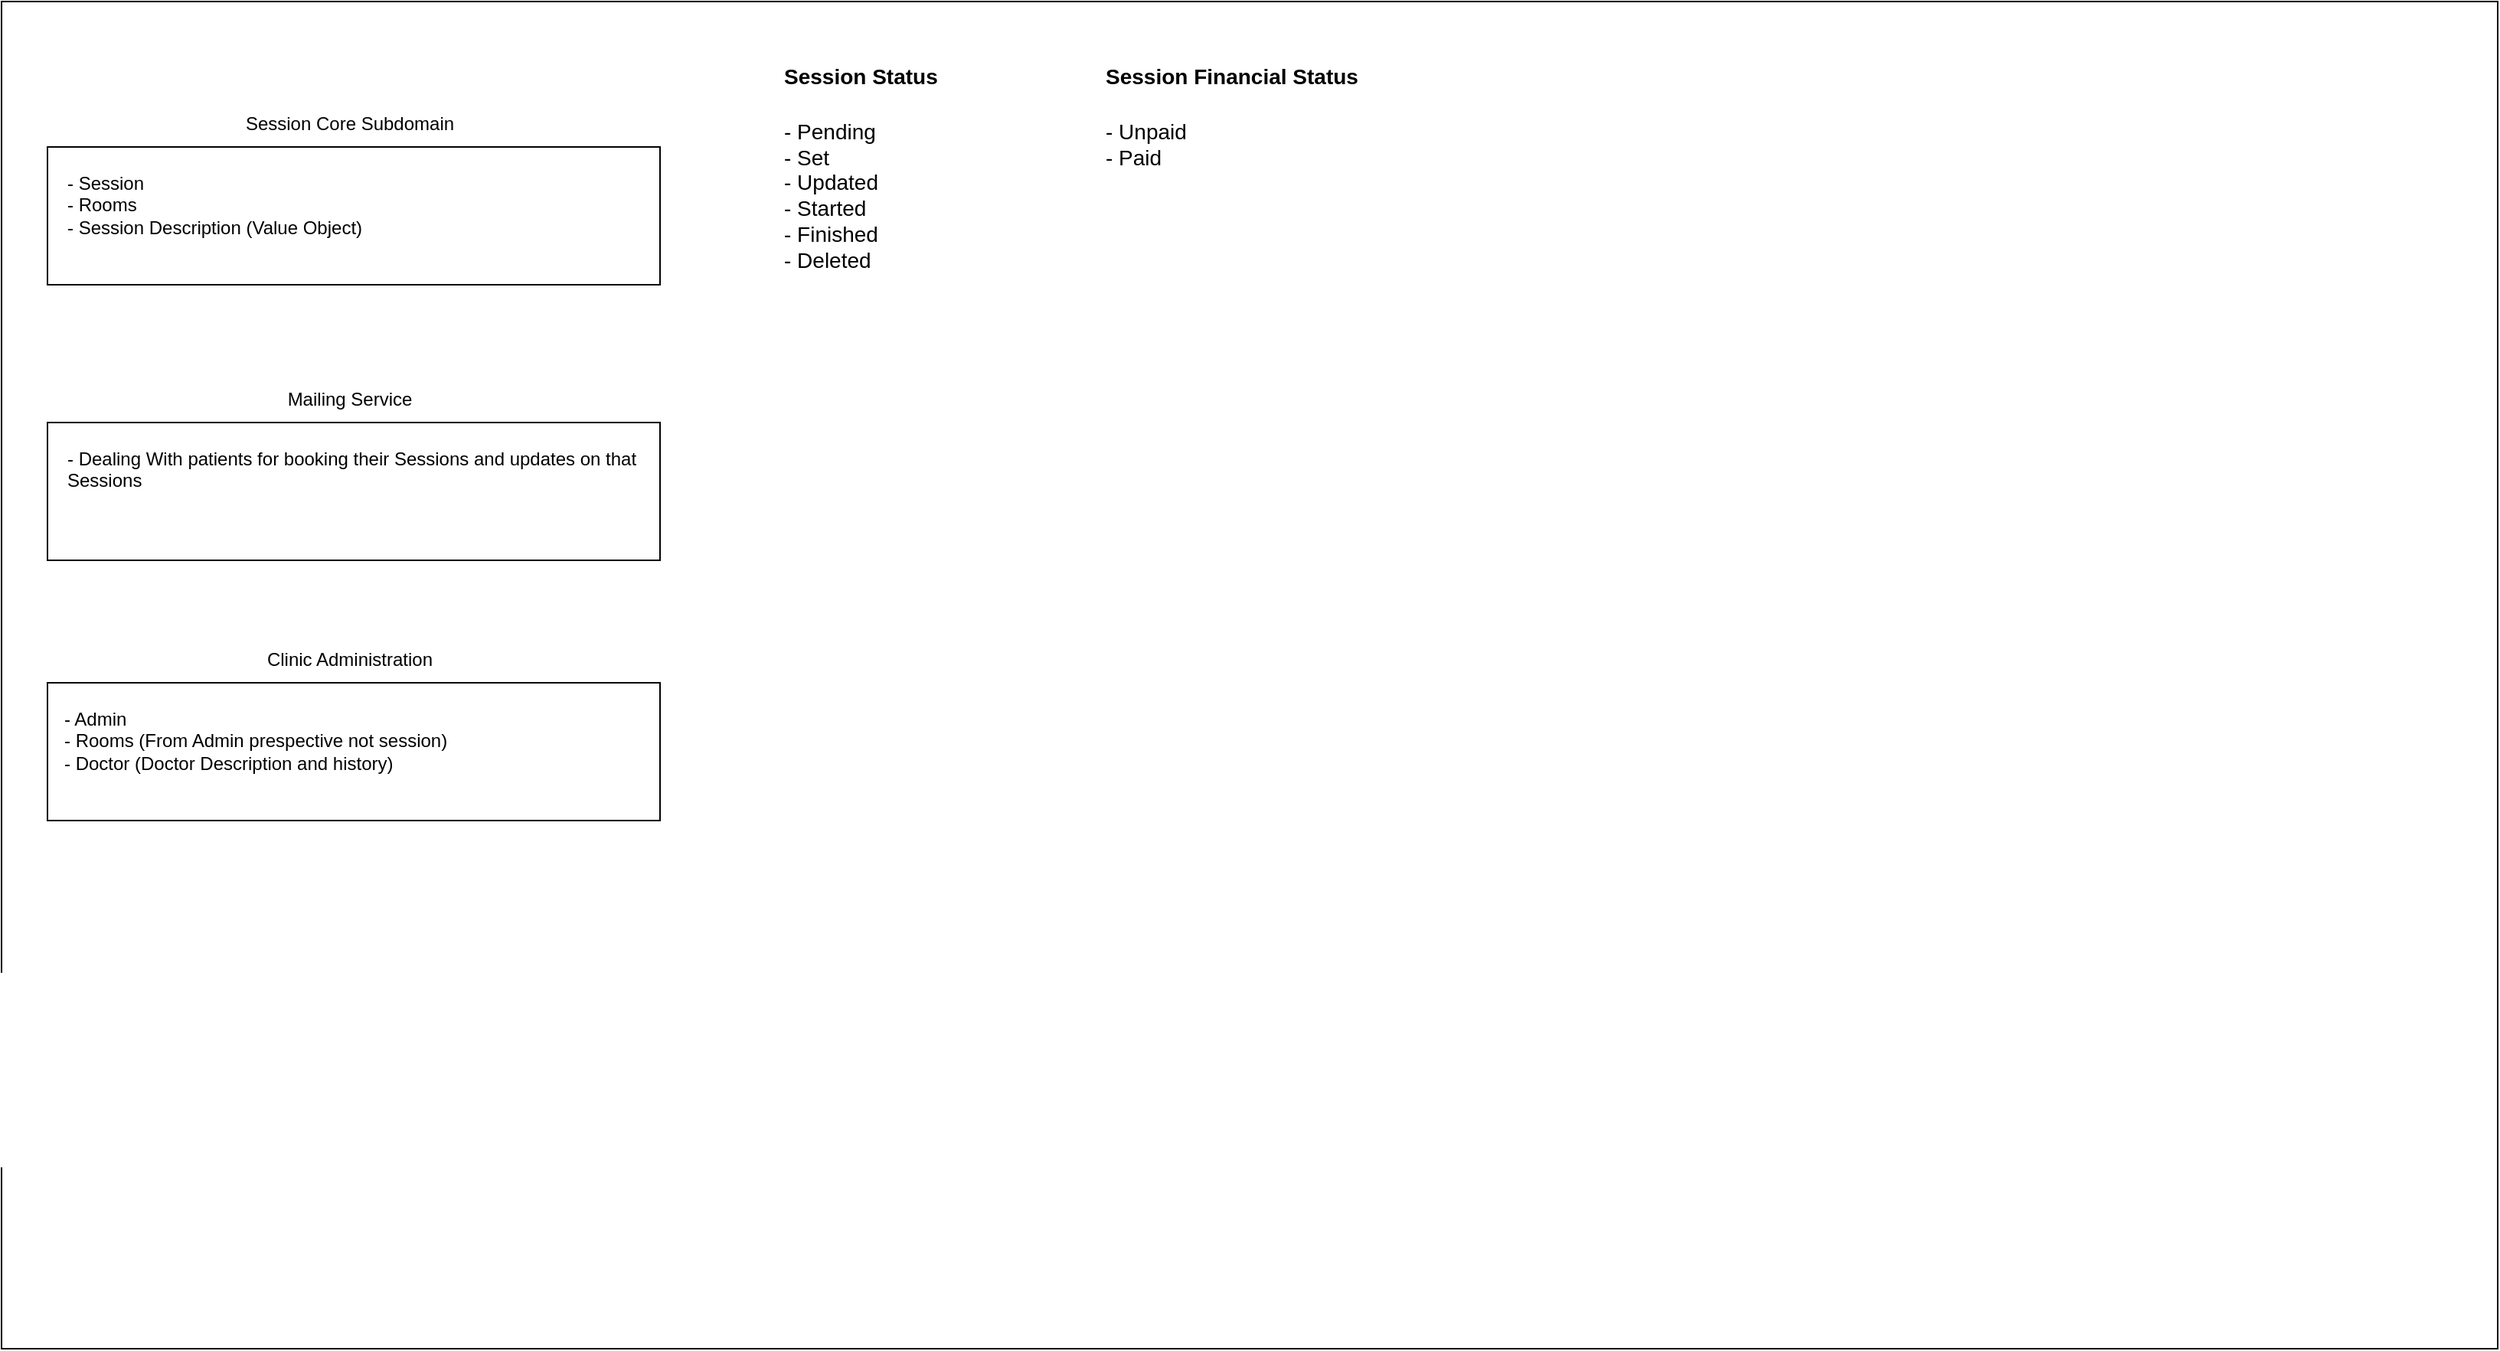 <mxfile version="28.0.4">
  <diagram name="Page-1" id="jR7RQIqnCT3p9xRug1BX">
    <mxGraphModel dx="925" dy="467" grid="1" gridSize="10" guides="1" tooltips="1" connect="1" arrows="1" fold="1" page="1" pageScale="1" pageWidth="850" pageHeight="1100" math="0" shadow="0">
      <root>
        <mxCell id="0" />
        <mxCell id="1" parent="0" />
        <mxCell id="n8z5ZexXxRTJiRlgUfs0-1" value="" style="rounded=0;whiteSpace=wrap;html=1;" vertex="1" parent="1">
          <mxGeometry x="190" y="145" width="1630" height="880" as="geometry" />
        </mxCell>
        <mxCell id="n8z5ZexXxRTJiRlgUfs0-21" value="" style="group" vertex="1" connectable="0" parent="1">
          <mxGeometry x="220" y="170" width="969" height="510" as="geometry" />
        </mxCell>
        <mxCell id="n8z5ZexXxRTJiRlgUfs0-3" value="" style="rounded=0;whiteSpace=wrap;html=1;" vertex="1" parent="n8z5ZexXxRTJiRlgUfs0-21">
          <mxGeometry y="70" width="400" height="90" as="geometry" />
        </mxCell>
        <mxCell id="n8z5ZexXxRTJiRlgUfs0-6" value="Session Core Subdomain" style="text;html=1;align=center;verticalAlign=middle;whiteSpace=wrap;rounded=0;" vertex="1" parent="n8z5ZexXxRTJiRlgUfs0-21">
          <mxGeometry x="103.13" y="40" width="188.75" height="30" as="geometry" />
        </mxCell>
        <mxCell id="n8z5ZexXxRTJiRlgUfs0-7" value="- Session&lt;div&gt;- Rooms&lt;/div&gt;&lt;div&gt;- Session Description (Value Object)&lt;/div&gt;" style="text;html=1;whiteSpace=wrap;overflow=hidden;rounded=0;" vertex="1" parent="n8z5ZexXxRTJiRlgUfs0-21">
          <mxGeometry x="11" y="80" width="209" height="70" as="geometry" />
        </mxCell>
        <mxCell id="n8z5ZexXxRTJiRlgUfs0-12" value="" style="rounded=0;whiteSpace=wrap;html=1;" vertex="1" parent="n8z5ZexXxRTJiRlgUfs0-21">
          <mxGeometry y="250" width="400" height="90" as="geometry" />
        </mxCell>
        <mxCell id="n8z5ZexXxRTJiRlgUfs0-13" value="Mailing Service" style="text;html=1;align=center;verticalAlign=middle;whiteSpace=wrap;rounded=0;" vertex="1" parent="n8z5ZexXxRTJiRlgUfs0-21">
          <mxGeometry x="103.13" y="220" width="188.75" height="30" as="geometry" />
        </mxCell>
        <mxCell id="n8z5ZexXxRTJiRlgUfs0-14" value="- Dealing With patients for booking their Sessions and updates on that Sessions" style="text;html=1;whiteSpace=wrap;overflow=hidden;rounded=0;" vertex="1" parent="n8z5ZexXxRTJiRlgUfs0-21">
          <mxGeometry x="11" y="260" width="378" height="70" as="geometry" />
        </mxCell>
        <mxCell id="n8z5ZexXxRTJiRlgUfs0-15" value="&lt;h1 style=&quot;margin-top: 0px;&quot;&gt;&lt;font style=&quot;font-size: 14px;&quot;&gt;Session Status&lt;/font&gt;&lt;/h1&gt;&lt;div&gt;&lt;font style=&quot;font-size: 14px;&quot;&gt;- Pending&lt;/font&gt;&lt;/div&gt;&lt;div&gt;&lt;font style=&quot;font-size: 14px;&quot;&gt;- Set&lt;/font&gt;&lt;/div&gt;&lt;div&gt;&lt;font style=&quot;font-size: 14px;&quot;&gt;- Updated&lt;/font&gt;&lt;/div&gt;&lt;div&gt;&lt;font style=&quot;font-size: 14px;&quot;&gt;- Started&lt;/font&gt;&lt;/div&gt;&lt;div&gt;&lt;font style=&quot;font-size: 14px;&quot;&gt;- Finished&lt;/font&gt;&lt;/div&gt;&lt;div&gt;&lt;font style=&quot;font-size: 14px;&quot;&gt;- Deleted&lt;/font&gt;&lt;/div&gt;" style="text;html=1;whiteSpace=wrap;overflow=hidden;rounded=0;" vertex="1" parent="n8z5ZexXxRTJiRlgUfs0-21">
          <mxGeometry x="479" width="190" height="170" as="geometry" />
        </mxCell>
        <mxCell id="n8z5ZexXxRTJiRlgUfs0-17" value="" style="rounded=0;whiteSpace=wrap;html=1;" vertex="1" parent="n8z5ZexXxRTJiRlgUfs0-21">
          <mxGeometry y="420" width="400" height="90" as="geometry" />
        </mxCell>
        <mxCell id="n8z5ZexXxRTJiRlgUfs0-18" value="Clinic Administration" style="text;html=1;align=center;verticalAlign=middle;whiteSpace=wrap;rounded=0;" vertex="1" parent="n8z5ZexXxRTJiRlgUfs0-21">
          <mxGeometry x="103.13" y="390" width="188.75" height="30" as="geometry" />
        </mxCell>
        <mxCell id="n8z5ZexXxRTJiRlgUfs0-19" value="- Admin&lt;div&gt;- Rooms (From Admin prespective not session)&lt;/div&gt;&lt;div&gt;- Doctor (Doctor Description and history)&lt;/div&gt;&lt;div&gt;&lt;br&gt;&lt;/div&gt;" style="text;html=1;whiteSpace=wrap;overflow=hidden;rounded=0;" vertex="1" parent="n8z5ZexXxRTJiRlgUfs0-21">
          <mxGeometry x="8.5" y="430" width="378" height="70" as="geometry" />
        </mxCell>
        <mxCell id="n8z5ZexXxRTJiRlgUfs0-20" value="&lt;h1 style=&quot;margin-top: 0px;&quot;&gt;&lt;font style=&quot;font-size: 14px;&quot;&gt;Session Financial Status&lt;/font&gt;&lt;/h1&gt;&lt;div&gt;&lt;font style=&quot;font-size: 14px;&quot;&gt;- Unpaid&lt;br&gt;&lt;/font&gt;&lt;/div&gt;&lt;div&gt;&lt;font style=&quot;font-size: 14px;&quot;&gt;- Paid&lt;/font&gt;&lt;/div&gt;" style="text;html=1;whiteSpace=wrap;overflow=hidden;rounded=0;" vertex="1" parent="n8z5ZexXxRTJiRlgUfs0-21">
          <mxGeometry x="689" width="280" height="170" as="geometry" />
        </mxCell>
      </root>
    </mxGraphModel>
  </diagram>
</mxfile>
